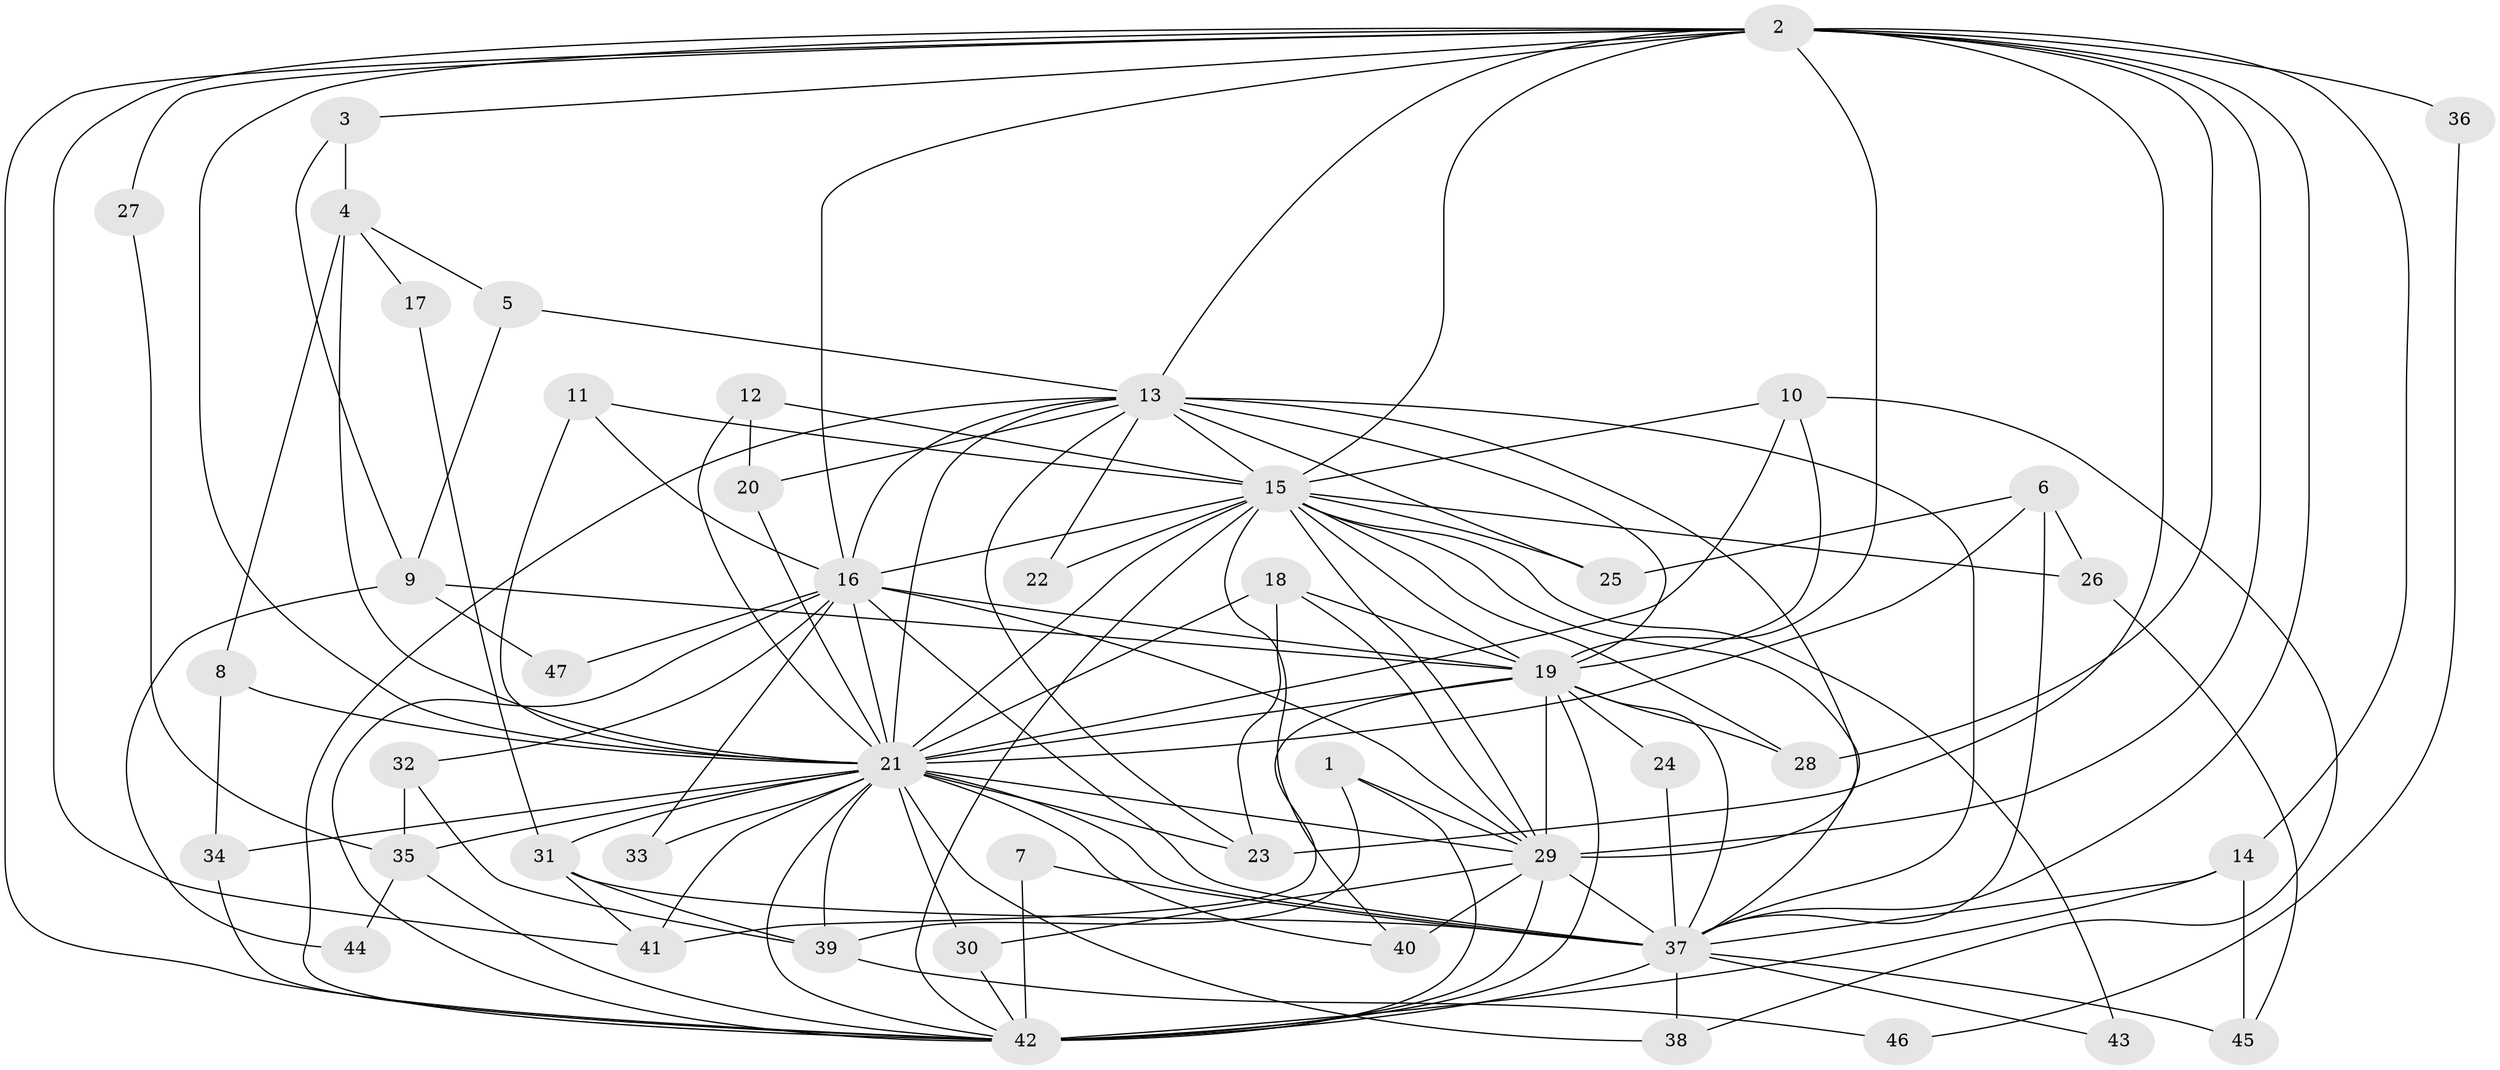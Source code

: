 // original degree distribution, {18: 0.031914893617021274, 17: 0.02127659574468085, 38: 0.010638297872340425, 11: 0.010638297872340425, 20: 0.010638297872340425, 19: 0.010638297872340425, 23: 0.010638297872340425, 3: 0.2127659574468085, 4: 0.10638297872340426, 6: 0.010638297872340425, 5: 0.05319148936170213, 2: 0.5106382978723404}
// Generated by graph-tools (version 1.1) at 2025/01/03/09/25 03:01:13]
// undirected, 47 vertices, 129 edges
graph export_dot {
graph [start="1"]
  node [color=gray90,style=filled];
  1;
  2;
  3;
  4;
  5;
  6;
  7;
  8;
  9;
  10;
  11;
  12;
  13;
  14;
  15;
  16;
  17;
  18;
  19;
  20;
  21;
  22;
  23;
  24;
  25;
  26;
  27;
  28;
  29;
  30;
  31;
  32;
  33;
  34;
  35;
  36;
  37;
  38;
  39;
  40;
  41;
  42;
  43;
  44;
  45;
  46;
  47;
  1 -- 29 [weight=1.0];
  1 -- 39 [weight=1.0];
  1 -- 42 [weight=1.0];
  2 -- 3 [weight=1.0];
  2 -- 13 [weight=1.0];
  2 -- 14 [weight=1.0];
  2 -- 15 [weight=1.0];
  2 -- 16 [weight=2.0];
  2 -- 19 [weight=1.0];
  2 -- 21 [weight=1.0];
  2 -- 23 [weight=1.0];
  2 -- 27 [weight=1.0];
  2 -- 28 [weight=1.0];
  2 -- 29 [weight=2.0];
  2 -- 36 [weight=2.0];
  2 -- 37 [weight=1.0];
  2 -- 41 [weight=1.0];
  2 -- 42 [weight=1.0];
  3 -- 4 [weight=1.0];
  3 -- 9 [weight=1.0];
  4 -- 5 [weight=1.0];
  4 -- 8 [weight=1.0];
  4 -- 17 [weight=1.0];
  4 -- 21 [weight=2.0];
  5 -- 9 [weight=1.0];
  5 -- 13 [weight=1.0];
  6 -- 21 [weight=1.0];
  6 -- 25 [weight=1.0];
  6 -- 26 [weight=1.0];
  6 -- 37 [weight=1.0];
  7 -- 37 [weight=1.0];
  7 -- 42 [weight=2.0];
  8 -- 21 [weight=1.0];
  8 -- 34 [weight=1.0];
  9 -- 19 [weight=1.0];
  9 -- 44 [weight=1.0];
  9 -- 47 [weight=1.0];
  10 -- 15 [weight=1.0];
  10 -- 19 [weight=1.0];
  10 -- 21 [weight=1.0];
  10 -- 38 [weight=1.0];
  11 -- 15 [weight=1.0];
  11 -- 16 [weight=1.0];
  11 -- 21 [weight=1.0];
  12 -- 15 [weight=2.0];
  12 -- 20 [weight=1.0];
  12 -- 21 [weight=1.0];
  13 -- 15 [weight=2.0];
  13 -- 16 [weight=2.0];
  13 -- 19 [weight=1.0];
  13 -- 20 [weight=1.0];
  13 -- 21 [weight=1.0];
  13 -- 22 [weight=1.0];
  13 -- 23 [weight=1.0];
  13 -- 25 [weight=1.0];
  13 -- 29 [weight=3.0];
  13 -- 37 [weight=1.0];
  13 -- 42 [weight=2.0];
  14 -- 37 [weight=1.0];
  14 -- 42 [weight=1.0];
  14 -- 45 [weight=1.0];
  15 -- 16 [weight=1.0];
  15 -- 19 [weight=1.0];
  15 -- 21 [weight=2.0];
  15 -- 22 [weight=1.0];
  15 -- 25 [weight=1.0];
  15 -- 26 [weight=1.0];
  15 -- 28 [weight=1.0];
  15 -- 29 [weight=2.0];
  15 -- 37 [weight=1.0];
  15 -- 40 [weight=1.0];
  15 -- 42 [weight=1.0];
  15 -- 43 [weight=2.0];
  16 -- 19 [weight=1.0];
  16 -- 21 [weight=3.0];
  16 -- 29 [weight=2.0];
  16 -- 32 [weight=1.0];
  16 -- 33 [weight=2.0];
  16 -- 37 [weight=1.0];
  16 -- 42 [weight=1.0];
  16 -- 47 [weight=1.0];
  17 -- 31 [weight=1.0];
  18 -- 19 [weight=1.0];
  18 -- 21 [weight=1.0];
  18 -- 23 [weight=1.0];
  18 -- 29 [weight=1.0];
  19 -- 21 [weight=2.0];
  19 -- 24 [weight=1.0];
  19 -- 28 [weight=1.0];
  19 -- 29 [weight=4.0];
  19 -- 37 [weight=1.0];
  19 -- 41 [weight=1.0];
  19 -- 42 [weight=1.0];
  20 -- 21 [weight=2.0];
  21 -- 23 [weight=1.0];
  21 -- 29 [weight=3.0];
  21 -- 30 [weight=1.0];
  21 -- 31 [weight=1.0];
  21 -- 33 [weight=1.0];
  21 -- 34 [weight=1.0];
  21 -- 35 [weight=1.0];
  21 -- 37 [weight=3.0];
  21 -- 38 [weight=1.0];
  21 -- 39 [weight=1.0];
  21 -- 40 [weight=1.0];
  21 -- 41 [weight=1.0];
  21 -- 42 [weight=1.0];
  24 -- 37 [weight=1.0];
  26 -- 45 [weight=1.0];
  27 -- 35 [weight=1.0];
  29 -- 30 [weight=1.0];
  29 -- 37 [weight=2.0];
  29 -- 40 [weight=1.0];
  29 -- 42 [weight=2.0];
  30 -- 42 [weight=1.0];
  31 -- 37 [weight=1.0];
  31 -- 39 [weight=1.0];
  31 -- 41 [weight=1.0];
  32 -- 35 [weight=1.0];
  32 -- 39 [weight=1.0];
  34 -- 42 [weight=1.0];
  35 -- 42 [weight=1.0];
  35 -- 44 [weight=1.0];
  36 -- 46 [weight=1.0];
  37 -- 38 [weight=1.0];
  37 -- 42 [weight=2.0];
  37 -- 43 [weight=1.0];
  37 -- 45 [weight=1.0];
  39 -- 46 [weight=1.0];
}
